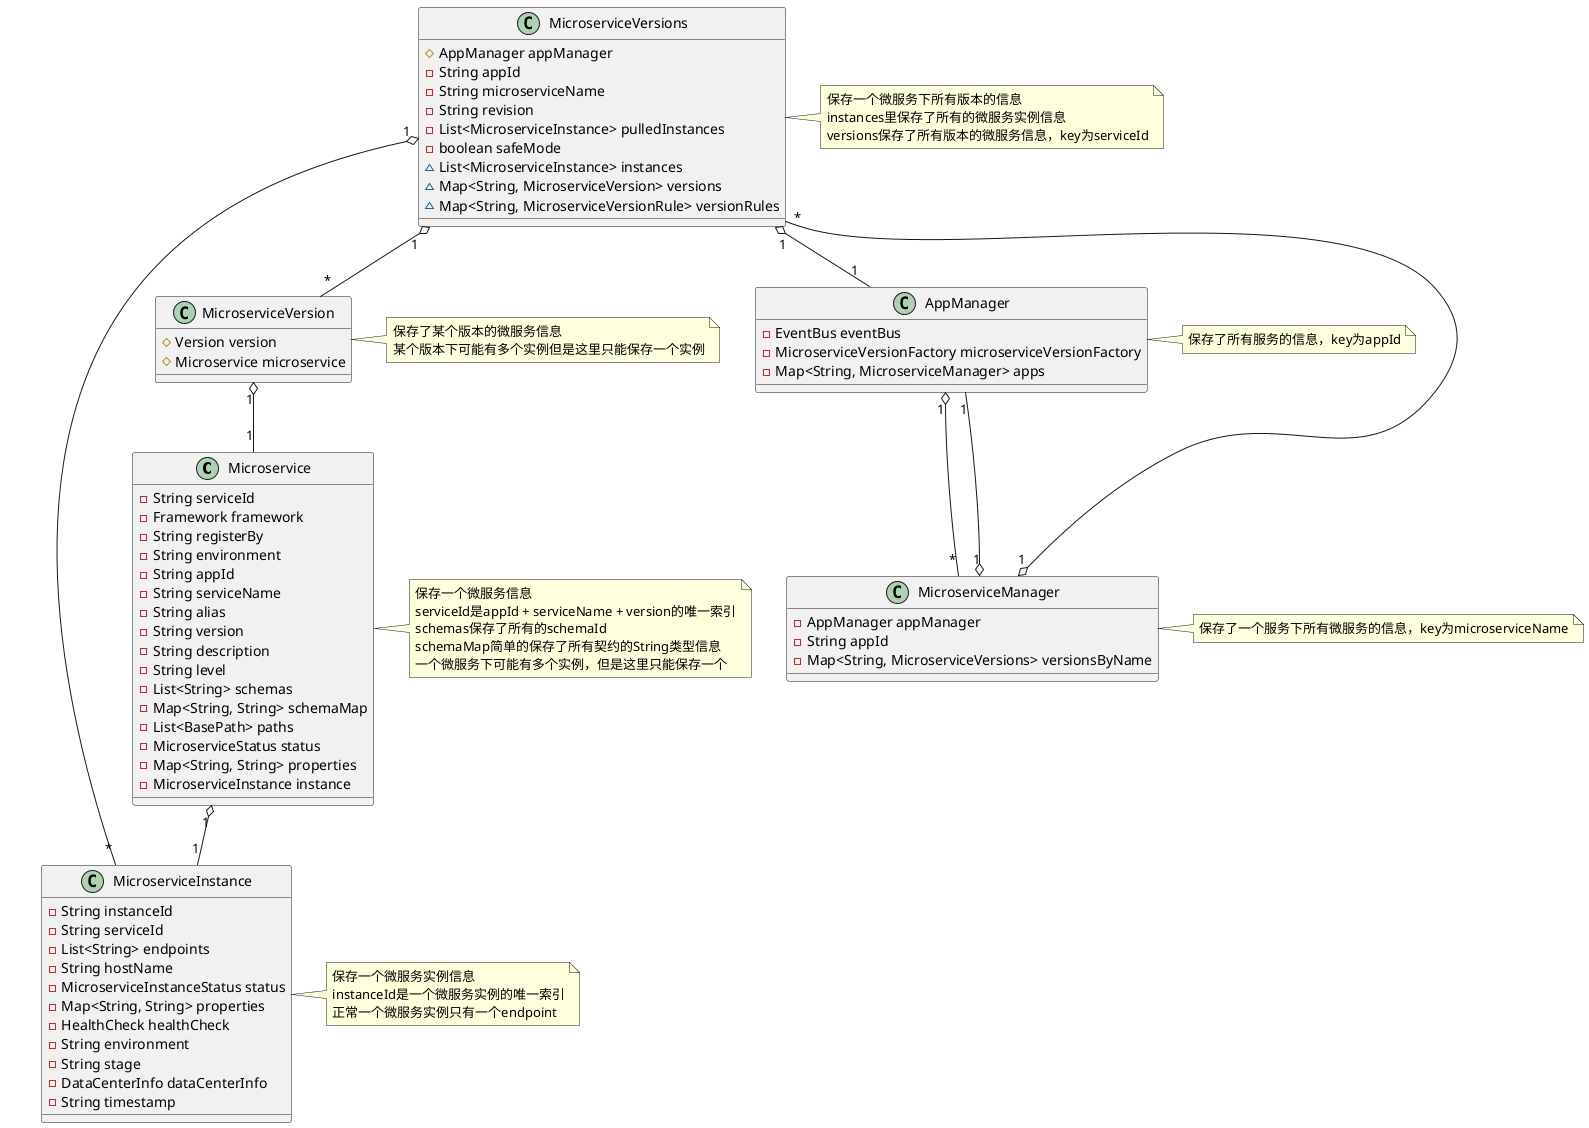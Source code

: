 @startuml
class Microservice {
  - String serviceId
  - Framework framework
  - String registerBy
  - String environment
  - String appId
  - String serviceName
  - String alias
  - String version
  - String description
  - String level
  - List<String> schemas
  - Map<String, String> schemaMap
  - List<BasePath> paths
  - MicroserviceStatus status
  - Map<String, String> properties
  - MicroserviceInstance instance
}
note right of Microservice: 保存一个微服务信息\nserviceId是appId + serviceName + version的唯一索引\nschemas保存了所有的schemaId\nschemaMap简单的保存了所有契约的String类型信息\n一个微服务下可能有多个实例，但是这里只能保存一个

class MicroserviceInstance {
  - String instanceId
  - String serviceId
  - List<String> endpoints
  - String hostName
  - MicroserviceInstanceStatus status
  - Map<String, String> properties
  - HealthCheck healthCheck
  - String environment
  - String stage
  - DataCenterInfo dataCenterInfo
  - String timestamp
}
note right of MicroserviceInstance: 保存一个微服务实例信息\ninstanceId是一个微服务实例的唯一索引\n正常一个微服务实例只有一个endpoint


class MicroserviceVersion {
  # Version version
  # Microservice microservice
}
note right of MicroserviceVersion: 保存了某个版本的微服务信息\n某个版本下可能有多个实例但是这里只能保存一个实例

class MicroserviceVersions {
  # AppManager appManager
  - String appId
  - String microserviceName
  - String revision
  - List<MicroserviceInstance> pulledInstances
  - boolean safeMode
  ~ List<MicroserviceInstance> instances
  ~ Map<String, MicroserviceVersion> versions
  ~ Map<String, MicroserviceVersionRule> versionRules
}
note right of MicroserviceVersions: 保存一个微服务下所有版本的信息\ninstances里保存了所有的微服务实例信息\nversions保存了所有版本的微服务信息，key为serviceId

class MicroserviceManager {
  - AppManager appManager
  - String appId
  - Map<String, MicroserviceVersions> versionsByName
}
note right of MicroserviceManager: 保存了一个服务下所有微服务的信息，key为microserviceName

class AppManager {
  - EventBus eventBus
  - MicroserviceVersionFactory microserviceVersionFactory
  - Map<String, MicroserviceManager> apps
}
note right of AppManager: 保存了所有服务的信息，key为appId


Microservice "1" o-- "1" MicroserviceInstance
MicroserviceVersion "1" o-- "1" Microservice
MicroserviceVersions "1" o-- "*" MicroserviceVersion
MicroserviceVersions "1" o-- "*" MicroserviceInstance
MicroserviceManager "1" o-- "*" MicroserviceVersions
AppManager "1" o-- "*" MicroserviceManager
MicroserviceVersions "1" o-- "1" AppManager
MicroserviceManager "1" o-- "1" AppManager
@enduml
